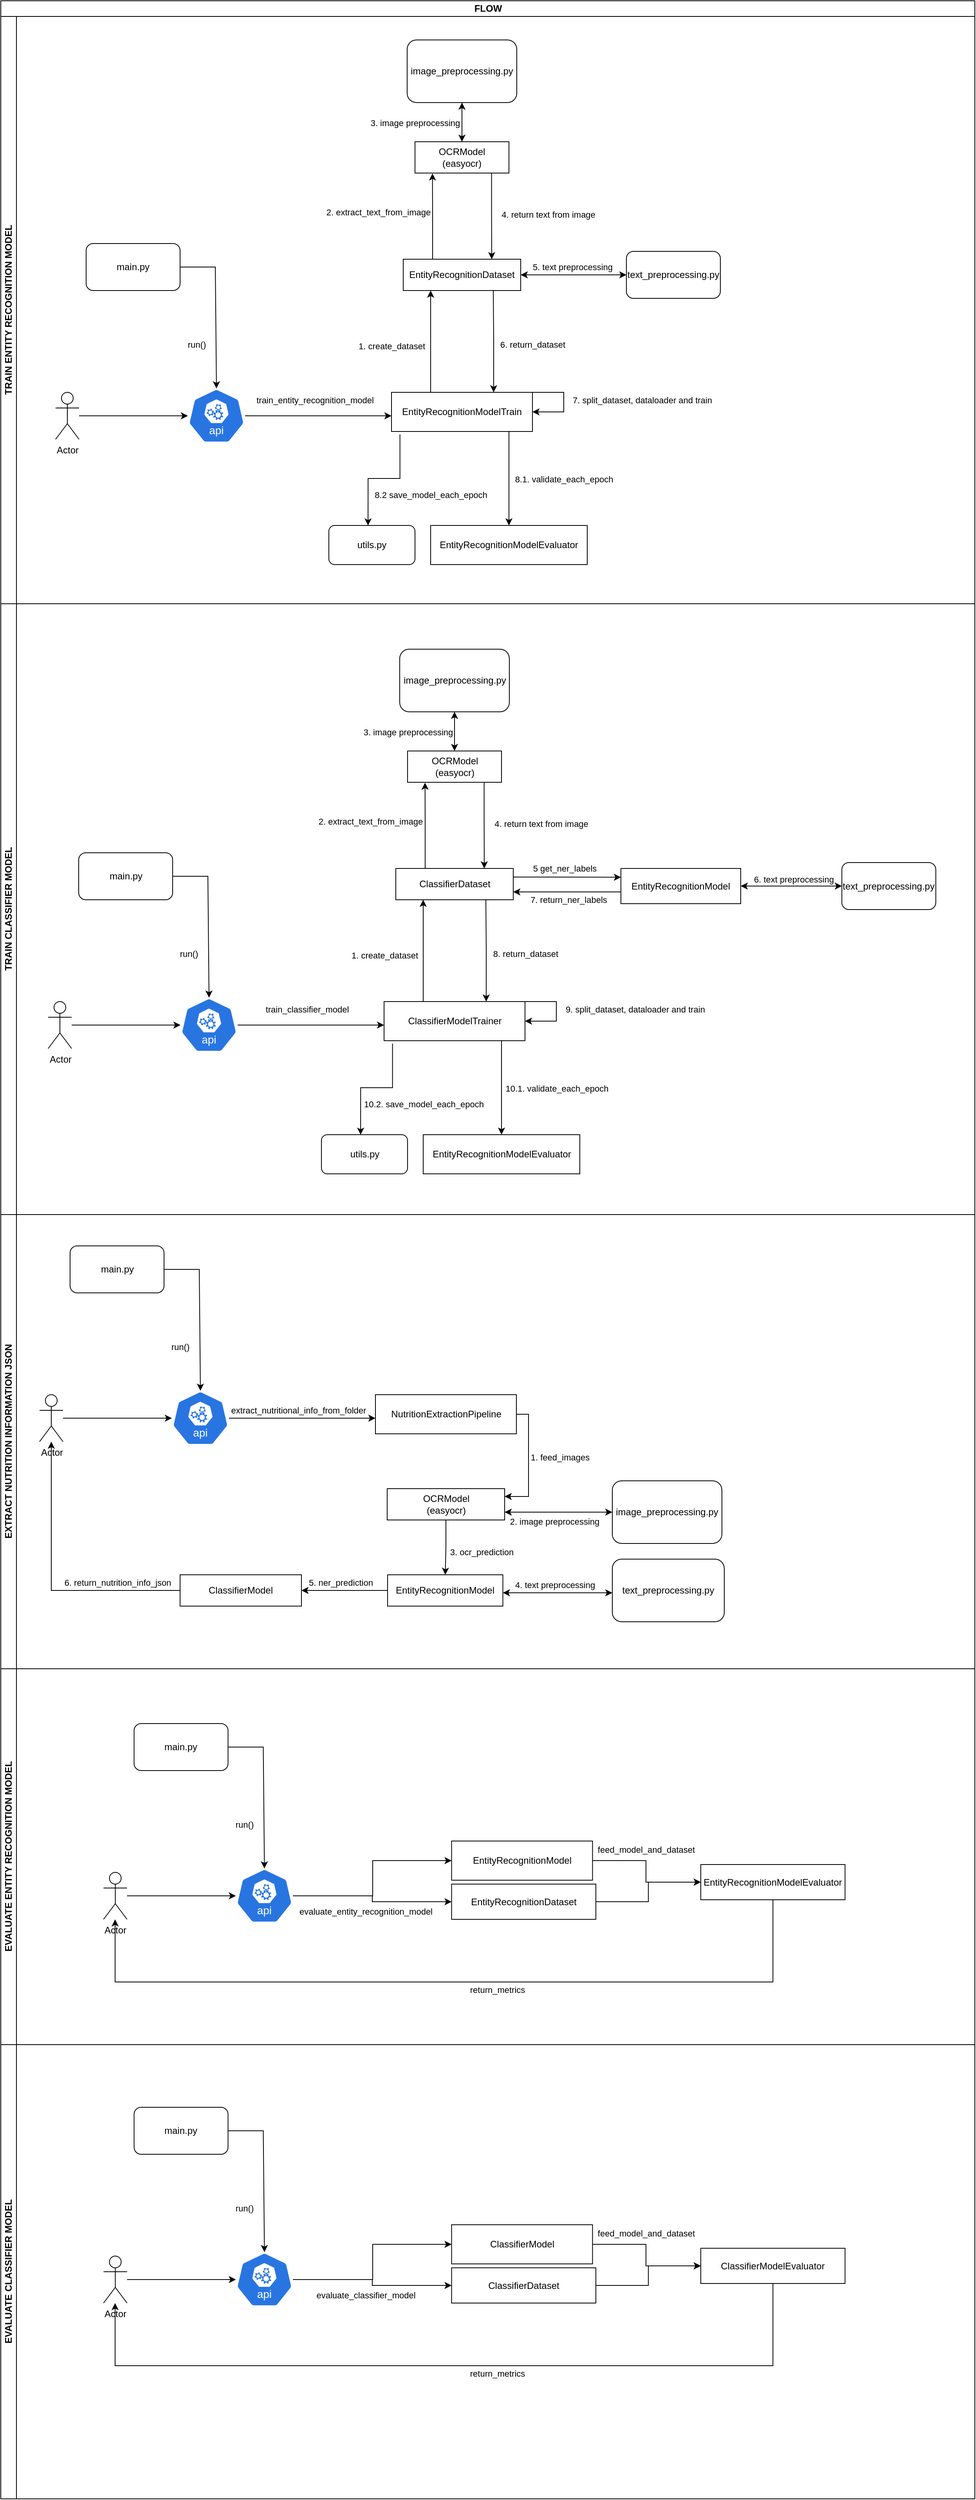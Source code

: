 <mxfile version="28.0.6">
  <diagram id="prtHgNgQTEPvFCAcTncT" name="Page-1">
    <mxGraphModel dx="2320" dy="5049" grid="1" gridSize="10" guides="1" tooltips="1" connect="1" arrows="1" fold="1" page="1" pageScale="1" pageWidth="827" pageHeight="1169" math="0" shadow="0">
      <root>
        <mxCell id="0" />
        <mxCell id="1" parent="0" />
        <mxCell id="tOkdCBK18sVMfZ-bkcjU-12" style="edgeStyle=orthogonalEdgeStyle;rounded=0;orthogonalLoop=1;jettySize=auto;html=1;" edge="1" parent="1" source="tOkdCBK18sVMfZ-bkcjU-9" target="tOkdCBK18sVMfZ-bkcjU-11">
          <mxGeometry relative="1" as="geometry" />
        </mxCell>
        <mxCell id="tOkdCBK18sVMfZ-bkcjU-9" value="Actor" style="shape=umlActor;verticalLabelPosition=bottom;verticalAlign=top;html=1;outlineConnect=0;" vertex="1" parent="1">
          <mxGeometry x="116" y="140" width="30" height="60" as="geometry" />
        </mxCell>
        <mxCell id="tOkdCBK18sVMfZ-bkcjU-72" style="edgeStyle=orthogonalEdgeStyle;rounded=0;orthogonalLoop=1;jettySize=auto;html=1;" edge="1" parent="1" source="tOkdCBK18sVMfZ-bkcjU-11">
          <mxGeometry relative="1" as="geometry">
            <mxPoint x="545" y="170" as="targetPoint" />
          </mxGeometry>
        </mxCell>
        <mxCell id="tOkdCBK18sVMfZ-bkcjU-73" value="train_entity_recognition_model" style="edgeLabel;html=1;align=center;verticalAlign=middle;resizable=0;points=[];" vertex="1" connectable="0" parent="tOkdCBK18sVMfZ-bkcjU-72">
          <mxGeometry x="-0.246" y="1" relative="1" as="geometry">
            <mxPoint x="18" y="-19" as="offset" />
          </mxGeometry>
        </mxCell>
        <mxCell id="tOkdCBK18sVMfZ-bkcjU-11" value="" style="aspect=fixed;sketch=0;html=1;dashed=0;whitespace=wrap;verticalLabelPosition=bottom;verticalAlign=top;fillColor=#2875E2;strokeColor=#ffffff;points=[[0.005,0.63,0],[0.1,0.2,0],[0.9,0.2,0],[0.5,0,0],[0.995,0.63,0],[0.72,0.99,0],[0.5,1,0],[0.28,0.99,0]];shape=mxgraph.kubernetes.icon2;kubernetesLabel=1;prIcon=api" vertex="1" parent="1">
          <mxGeometry x="285" y="135" width="72.92" height="70" as="geometry" />
        </mxCell>
        <mxCell id="tOkdCBK18sVMfZ-bkcjU-61" value="main.py" style="rounded=1;whiteSpace=wrap;html=1;" vertex="1" parent="1">
          <mxGeometry x="155" y="-50" width="120" height="60" as="geometry" />
        </mxCell>
        <mxCell id="tOkdCBK18sVMfZ-bkcjU-62" value="run()" style="endArrow=classic;html=1;rounded=0;entryX=0.5;entryY=0;entryDx=0;entryDy=0;entryPerimeter=0;exitX=1;exitY=0.5;exitDx=0;exitDy=0;" edge="1" parent="1" source="tOkdCBK18sVMfZ-bkcjU-61" target="tOkdCBK18sVMfZ-bkcjU-11">
          <mxGeometry x="0.438" y="-25" width="50" height="50" relative="1" as="geometry">
            <mxPoint x="270" y="-20" as="sourcePoint" />
            <mxPoint x="335" y="120" as="targetPoint" />
            <Array as="points">
              <mxPoint x="320" y="-20" />
            </Array>
            <mxPoint as="offset" />
          </mxGeometry>
        </mxCell>
        <mxCell id="tOkdCBK18sVMfZ-bkcjU-75" style="edgeStyle=orthogonalEdgeStyle;rounded=0;orthogonalLoop=1;jettySize=auto;html=1;" edge="1" parent="1">
          <mxGeometry relative="1" as="geometry">
            <mxPoint x="595" y="10" as="targetPoint" />
            <mxPoint x="595" y="140" as="sourcePoint" />
          </mxGeometry>
        </mxCell>
        <mxCell id="tOkdCBK18sVMfZ-bkcjU-76" value="1. create_dataset" style="edgeLabel;html=1;align=center;verticalAlign=middle;resizable=0;points=[];" vertex="1" connectable="0" parent="tOkdCBK18sVMfZ-bkcjU-75">
          <mxGeometry x="-0.144" y="-1" relative="1" as="geometry">
            <mxPoint x="-51" y="-4" as="offset" />
          </mxGeometry>
        </mxCell>
        <mxCell id="tOkdCBK18sVMfZ-bkcjU-94" style="edgeStyle=orthogonalEdgeStyle;rounded=0;orthogonalLoop=1;jettySize=auto;html=1;entryX=1;entryY=0.5;entryDx=0;entryDy=0;exitX=1;exitY=0;exitDx=0;exitDy=0;" edge="1" parent="1" source="tOkdCBK18sVMfZ-bkcjU-74" target="tOkdCBK18sVMfZ-bkcjU-74">
          <mxGeometry relative="1" as="geometry">
            <mxPoint x="815" y="165" as="targetPoint" />
            <Array as="points">
              <mxPoint x="765" y="140" />
              <mxPoint x="765" y="165" />
            </Array>
          </mxGeometry>
        </mxCell>
        <mxCell id="tOkdCBK18sVMfZ-bkcjU-95" value="7. split_dataset, dataloader and train" style="edgeLabel;html=1;align=center;verticalAlign=middle;resizable=0;points=[];" vertex="1" connectable="0" parent="tOkdCBK18sVMfZ-bkcjU-94">
          <mxGeometry x="-0.3" y="-3" relative="1" as="geometry">
            <mxPoint x="103" y="7" as="offset" />
          </mxGeometry>
        </mxCell>
        <mxCell id="tOkdCBK18sVMfZ-bkcjU-96" style="edgeStyle=orthogonalEdgeStyle;rounded=0;orthogonalLoop=1;jettySize=auto;html=1;" edge="1" parent="1">
          <mxGeometry relative="1" as="geometry">
            <mxPoint x="695" y="310" as="targetPoint" />
            <mxPoint x="695" y="190" as="sourcePoint" />
          </mxGeometry>
        </mxCell>
        <mxCell id="tOkdCBK18sVMfZ-bkcjU-97" value="8.1. validate_each_epoch" style="edgeLabel;html=1;align=center;verticalAlign=middle;resizable=0;points=[];" vertex="1" connectable="0" parent="tOkdCBK18sVMfZ-bkcjU-96">
          <mxGeometry x="0.19" relative="1" as="geometry">
            <mxPoint x="70" y="-11" as="offset" />
          </mxGeometry>
        </mxCell>
        <mxCell id="tOkdCBK18sVMfZ-bkcjU-99" style="edgeStyle=orthogonalEdgeStyle;rounded=0;orthogonalLoop=1;jettySize=auto;html=1;exitX=0.06;exitY=1.076;exitDx=0;exitDy=0;exitPerimeter=0;entryX=0.455;entryY=0.001;entryDx=0;entryDy=0;entryPerimeter=0;" edge="1" parent="1" source="tOkdCBK18sVMfZ-bkcjU-74" target="tOkdCBK18sVMfZ-bkcjU-101">
          <mxGeometry relative="1" as="geometry">
            <mxPoint x="555" y="320" as="targetPoint" />
          </mxGeometry>
        </mxCell>
        <mxCell id="tOkdCBK18sVMfZ-bkcjU-100" value="8.2 save_model_each_epoch" style="edgeLabel;html=1;align=center;verticalAlign=middle;resizable=0;points=[];" vertex="1" connectable="0" parent="tOkdCBK18sVMfZ-bkcjU-99">
          <mxGeometry x="0.306" y="-1" relative="1" as="geometry">
            <mxPoint x="81" y="15" as="offset" />
          </mxGeometry>
        </mxCell>
        <mxCell id="tOkdCBK18sVMfZ-bkcjU-74" value="EntityRecognitionModelTrain" style="fontStyle=0;html=1;whiteSpace=wrap;" vertex="1" parent="1">
          <mxGeometry x="545" y="140" width="180" height="50" as="geometry" />
        </mxCell>
        <mxCell id="tOkdCBK18sVMfZ-bkcjU-78" style="edgeStyle=orthogonalEdgeStyle;rounded=0;orthogonalLoop=1;jettySize=auto;html=1;exitX=0.25;exitY=0;exitDx=0;exitDy=0;entryX=0.186;entryY=1.011;entryDx=0;entryDy=0;entryPerimeter=0;" edge="1" parent="1" source="tOkdCBK18sVMfZ-bkcjU-77" target="tOkdCBK18sVMfZ-bkcjU-80">
          <mxGeometry relative="1" as="geometry">
            <mxPoint x="635" y="-140" as="targetPoint" />
          </mxGeometry>
        </mxCell>
        <mxCell id="tOkdCBK18sVMfZ-bkcjU-79" value="2. extract_text_from_image" style="edgeLabel;html=1;align=center;verticalAlign=middle;resizable=0;points=[];" vertex="1" connectable="0" parent="tOkdCBK18sVMfZ-bkcjU-78">
          <mxGeometry x="0.21" y="1" relative="1" as="geometry">
            <mxPoint x="-69" y="6" as="offset" />
          </mxGeometry>
        </mxCell>
        <mxCell id="tOkdCBK18sVMfZ-bkcjU-92" style="edgeStyle=orthogonalEdgeStyle;rounded=0;orthogonalLoop=1;jettySize=auto;html=1;entryX=0.75;entryY=0;entryDx=0;entryDy=0;exitX=0.797;exitY=0.983;exitDx=0;exitDy=0;exitPerimeter=0;" edge="1" parent="1">
          <mxGeometry relative="1" as="geometry">
            <mxPoint x="675" y="9.32" as="sourcePoint" />
            <mxPoint x="675.45" y="140" as="targetPoint" />
          </mxGeometry>
        </mxCell>
        <mxCell id="tOkdCBK18sVMfZ-bkcjU-93" value="6. return_dataset" style="edgeLabel;html=1;align=center;verticalAlign=middle;resizable=0;points=[];" vertex="1" connectable="0" parent="tOkdCBK18sVMfZ-bkcjU-92">
          <mxGeometry x="0.058" y="1" relative="1" as="geometry">
            <mxPoint x="48" as="offset" />
          </mxGeometry>
        </mxCell>
        <mxCell id="tOkdCBK18sVMfZ-bkcjU-77" value="EntityRecognitionDataset" style="fontStyle=0;html=1;whiteSpace=wrap;" vertex="1" parent="1">
          <mxGeometry x="560" y="-30" width="150" height="40" as="geometry" />
        </mxCell>
        <mxCell id="tOkdCBK18sVMfZ-bkcjU-81" style="edgeStyle=orthogonalEdgeStyle;rounded=0;orthogonalLoop=1;jettySize=auto;html=1;exitX=0.815;exitY=0.919;exitDx=0;exitDy=0;exitPerimeter=0;" edge="1" parent="1" source="tOkdCBK18sVMfZ-bkcjU-80">
          <mxGeometry relative="1" as="geometry">
            <mxPoint x="673" y="-30" as="targetPoint" />
          </mxGeometry>
        </mxCell>
        <mxCell id="tOkdCBK18sVMfZ-bkcjU-82" value="4. return text from image" style="edgeLabel;html=1;align=center;verticalAlign=middle;resizable=0;points=[];" vertex="1" connectable="0" parent="tOkdCBK18sVMfZ-bkcjU-81">
          <mxGeometry x="-0.025" relative="1" as="geometry">
            <mxPoint x="72" as="offset" />
          </mxGeometry>
        </mxCell>
        <mxCell id="tOkdCBK18sVMfZ-bkcjU-80" value="OCRModel&lt;div&gt;(easyocr)&lt;/div&gt;" style="fontStyle=0;html=1;whiteSpace=wrap;" vertex="1" parent="1">
          <mxGeometry x="575" y="-180" width="120" height="40" as="geometry" />
        </mxCell>
        <mxCell id="tOkdCBK18sVMfZ-bkcjU-86" value="" style="endArrow=classic;startArrow=classic;html=1;rounded=0;entryX=0.5;entryY=0;entryDx=0;entryDy=0;exitX=0.5;exitY=1;exitDx=0;exitDy=0;" edge="1" parent="1" source="tOkdCBK18sVMfZ-bkcjU-87" target="tOkdCBK18sVMfZ-bkcjU-80">
          <mxGeometry width="50" height="50" relative="1" as="geometry">
            <mxPoint x="695" as="sourcePoint" />
            <mxPoint x="745" y="-50" as="targetPoint" />
          </mxGeometry>
        </mxCell>
        <mxCell id="tOkdCBK18sVMfZ-bkcjU-88" value="3. image preprocessing" style="edgeLabel;html=1;align=center;verticalAlign=middle;resizable=0;points=[];" vertex="1" connectable="0" parent="tOkdCBK18sVMfZ-bkcjU-86">
          <mxGeometry x="0.04" y="-1" relative="1" as="geometry">
            <mxPoint x="-59" as="offset" />
          </mxGeometry>
        </mxCell>
        <mxCell id="tOkdCBK18sVMfZ-bkcjU-87" value="image_preprocessing.py" style="rounded=1;whiteSpace=wrap;html=1;" vertex="1" parent="1">
          <mxGeometry x="565" y="-310" width="140" height="80" as="geometry" />
        </mxCell>
        <mxCell id="tOkdCBK18sVMfZ-bkcjU-89" value="text_preprocessing.py" style="rounded=1;whiteSpace=wrap;html=1;" vertex="1" parent="1">
          <mxGeometry x="845" y="-40" width="120" height="60" as="geometry" />
        </mxCell>
        <mxCell id="tOkdCBK18sVMfZ-bkcjU-90" value="" style="endArrow=classic;startArrow=classic;html=1;rounded=0;exitX=1;exitY=0.5;exitDx=0;exitDy=0;entryX=0;entryY=0.5;entryDx=0;entryDy=0;" edge="1" parent="1" source="tOkdCBK18sVMfZ-bkcjU-77" target="tOkdCBK18sVMfZ-bkcjU-89">
          <mxGeometry width="50" height="50" relative="1" as="geometry">
            <mxPoint x="785" y="-90" as="sourcePoint" />
            <mxPoint x="835" y="-140" as="targetPoint" />
          </mxGeometry>
        </mxCell>
        <mxCell id="tOkdCBK18sVMfZ-bkcjU-91" value="5. text preprocessing" style="edgeLabel;html=1;align=center;verticalAlign=middle;resizable=0;points=[];" vertex="1" connectable="0" parent="tOkdCBK18sVMfZ-bkcjU-90">
          <mxGeometry x="-0.238" y="1" relative="1" as="geometry">
            <mxPoint x="14" y="-9" as="offset" />
          </mxGeometry>
        </mxCell>
        <mxCell id="tOkdCBK18sVMfZ-bkcjU-98" value="EntityRecognitionModelEvaluator" style="fontStyle=0;html=1;whiteSpace=wrap;" vertex="1" parent="1">
          <mxGeometry x="595" y="310" width="200" height="50" as="geometry" />
        </mxCell>
        <mxCell id="tOkdCBK18sVMfZ-bkcjU-101" value="utils.py" style="rounded=1;whiteSpace=wrap;html=1;" vertex="1" parent="1">
          <mxGeometry x="465" y="310" width="110" height="50" as="geometry" />
        </mxCell>
        <mxCell id="tOkdCBK18sVMfZ-bkcjU-102" style="edgeStyle=orthogonalEdgeStyle;rounded=0;orthogonalLoop=1;jettySize=auto;html=1;" edge="1" parent="1" source="tOkdCBK18sVMfZ-bkcjU-103" target="tOkdCBK18sVMfZ-bkcjU-106">
          <mxGeometry relative="1" as="geometry" />
        </mxCell>
        <mxCell id="tOkdCBK18sVMfZ-bkcjU-103" value="Actor" style="shape=umlActor;verticalLabelPosition=bottom;verticalAlign=top;html=1;outlineConnect=0;" vertex="1" parent="1">
          <mxGeometry x="106.5" y="918" width="30" height="60" as="geometry" />
        </mxCell>
        <mxCell id="tOkdCBK18sVMfZ-bkcjU-104" style="edgeStyle=orthogonalEdgeStyle;rounded=0;orthogonalLoop=1;jettySize=auto;html=1;" edge="1" parent="1" source="tOkdCBK18sVMfZ-bkcjU-106">
          <mxGeometry relative="1" as="geometry">
            <mxPoint x="535.5" y="948" as="targetPoint" />
          </mxGeometry>
        </mxCell>
        <mxCell id="tOkdCBK18sVMfZ-bkcjU-105" value="train_classifier_model" style="edgeLabel;html=1;align=center;verticalAlign=middle;resizable=0;points=[];" vertex="1" connectable="0" parent="tOkdCBK18sVMfZ-bkcjU-104">
          <mxGeometry x="-0.246" y="1" relative="1" as="geometry">
            <mxPoint x="18" y="-19" as="offset" />
          </mxGeometry>
        </mxCell>
        <mxCell id="tOkdCBK18sVMfZ-bkcjU-106" value="" style="aspect=fixed;sketch=0;html=1;dashed=0;whitespace=wrap;verticalLabelPosition=bottom;verticalAlign=top;fillColor=#2875E2;strokeColor=#ffffff;points=[[0.005,0.63,0],[0.1,0.2,0],[0.9,0.2,0],[0.5,0,0],[0.995,0.63,0],[0.72,0.99,0],[0.5,1,0],[0.28,0.99,0]];shape=mxgraph.kubernetes.icon2;kubernetesLabel=1;prIcon=api" vertex="1" parent="1">
          <mxGeometry x="275.5" y="913" width="72.92" height="70" as="geometry" />
        </mxCell>
        <mxCell id="tOkdCBK18sVMfZ-bkcjU-107" value="main.py" style="rounded=1;whiteSpace=wrap;html=1;" vertex="1" parent="1">
          <mxGeometry x="145.5" y="728" width="120" height="60" as="geometry" />
        </mxCell>
        <mxCell id="tOkdCBK18sVMfZ-bkcjU-108" value="run()" style="endArrow=classic;html=1;rounded=0;entryX=0.5;entryY=0;entryDx=0;entryDy=0;entryPerimeter=0;exitX=1;exitY=0.5;exitDx=0;exitDy=0;" edge="1" parent="1" source="tOkdCBK18sVMfZ-bkcjU-107" target="tOkdCBK18sVMfZ-bkcjU-106">
          <mxGeometry x="0.438" y="-25" width="50" height="50" relative="1" as="geometry">
            <mxPoint x="260.5" y="758" as="sourcePoint" />
            <mxPoint x="325.5" y="898" as="targetPoint" />
            <Array as="points">
              <mxPoint x="310.5" y="758" />
            </Array>
            <mxPoint as="offset" />
          </mxGeometry>
        </mxCell>
        <mxCell id="tOkdCBK18sVMfZ-bkcjU-109" style="edgeStyle=orthogonalEdgeStyle;rounded=0;orthogonalLoop=1;jettySize=auto;html=1;" edge="1" parent="1">
          <mxGeometry relative="1" as="geometry">
            <mxPoint x="585.5" y="788" as="targetPoint" />
            <mxPoint x="585.5" y="918" as="sourcePoint" />
          </mxGeometry>
        </mxCell>
        <mxCell id="tOkdCBK18sVMfZ-bkcjU-110" value="1. create_dataset" style="edgeLabel;html=1;align=center;verticalAlign=middle;resizable=0;points=[];" vertex="1" connectable="0" parent="tOkdCBK18sVMfZ-bkcjU-109">
          <mxGeometry x="-0.144" y="-1" relative="1" as="geometry">
            <mxPoint x="-51" y="-4" as="offset" />
          </mxGeometry>
        </mxCell>
        <mxCell id="tOkdCBK18sVMfZ-bkcjU-111" style="edgeStyle=orthogonalEdgeStyle;rounded=0;orthogonalLoop=1;jettySize=auto;html=1;entryX=1;entryY=0.5;entryDx=0;entryDy=0;exitX=1;exitY=0;exitDx=0;exitDy=0;" edge="1" parent="1" source="tOkdCBK18sVMfZ-bkcjU-117" target="tOkdCBK18sVMfZ-bkcjU-117">
          <mxGeometry relative="1" as="geometry">
            <mxPoint x="805.5" y="943" as="targetPoint" />
            <Array as="points">
              <mxPoint x="755.5" y="918" />
              <mxPoint x="755.5" y="943" />
            </Array>
          </mxGeometry>
        </mxCell>
        <mxCell id="tOkdCBK18sVMfZ-bkcjU-112" value="9. split_dataset, dataloader and train" style="edgeLabel;html=1;align=center;verticalAlign=middle;resizable=0;points=[];" vertex="1" connectable="0" parent="tOkdCBK18sVMfZ-bkcjU-111">
          <mxGeometry x="-0.3" y="-3" relative="1" as="geometry">
            <mxPoint x="103" y="7" as="offset" />
          </mxGeometry>
        </mxCell>
        <mxCell id="tOkdCBK18sVMfZ-bkcjU-113" style="edgeStyle=orthogonalEdgeStyle;rounded=0;orthogonalLoop=1;jettySize=auto;html=1;" edge="1" parent="1">
          <mxGeometry relative="1" as="geometry">
            <mxPoint x="685.5" y="1088" as="targetPoint" />
            <mxPoint x="685.5" y="968" as="sourcePoint" />
          </mxGeometry>
        </mxCell>
        <mxCell id="tOkdCBK18sVMfZ-bkcjU-114" value="10.1. validate_each_epoch" style="edgeLabel;html=1;align=center;verticalAlign=middle;resizable=0;points=[];" vertex="1" connectable="0" parent="tOkdCBK18sVMfZ-bkcjU-113">
          <mxGeometry x="0.19" relative="1" as="geometry">
            <mxPoint x="70" y="-11" as="offset" />
          </mxGeometry>
        </mxCell>
        <mxCell id="tOkdCBK18sVMfZ-bkcjU-115" style="edgeStyle=orthogonalEdgeStyle;rounded=0;orthogonalLoop=1;jettySize=auto;html=1;exitX=0.06;exitY=1.076;exitDx=0;exitDy=0;exitPerimeter=0;entryX=0.455;entryY=0.001;entryDx=0;entryDy=0;entryPerimeter=0;" edge="1" parent="1" source="tOkdCBK18sVMfZ-bkcjU-117" target="tOkdCBK18sVMfZ-bkcjU-133">
          <mxGeometry relative="1" as="geometry">
            <mxPoint x="545.5" y="1098" as="targetPoint" />
          </mxGeometry>
        </mxCell>
        <mxCell id="tOkdCBK18sVMfZ-bkcjU-116" value="10.2. save_model_each_epoch" style="edgeLabel;html=1;align=center;verticalAlign=middle;resizable=0;points=[];" vertex="1" connectable="0" parent="tOkdCBK18sVMfZ-bkcjU-115">
          <mxGeometry x="0.306" y="-1" relative="1" as="geometry">
            <mxPoint x="81" y="15" as="offset" />
          </mxGeometry>
        </mxCell>
        <mxCell id="tOkdCBK18sVMfZ-bkcjU-117" value="ClassifierModelTrainer" style="fontStyle=0;html=1;whiteSpace=wrap;" vertex="1" parent="1">
          <mxGeometry x="535.5" y="918" width="180" height="50" as="geometry" />
        </mxCell>
        <mxCell id="tOkdCBK18sVMfZ-bkcjU-118" style="edgeStyle=orthogonalEdgeStyle;rounded=0;orthogonalLoop=1;jettySize=auto;html=1;exitX=0.25;exitY=0;exitDx=0;exitDy=0;entryX=0.186;entryY=1.011;entryDx=0;entryDy=0;entryPerimeter=0;" edge="1" parent="1" source="tOkdCBK18sVMfZ-bkcjU-122" target="tOkdCBK18sVMfZ-bkcjU-125">
          <mxGeometry relative="1" as="geometry">
            <mxPoint x="625.5" y="638" as="targetPoint" />
          </mxGeometry>
        </mxCell>
        <mxCell id="tOkdCBK18sVMfZ-bkcjU-119" value="2. extract_text_from_image" style="edgeLabel;html=1;align=center;verticalAlign=middle;resizable=0;points=[];" vertex="1" connectable="0" parent="tOkdCBK18sVMfZ-bkcjU-118">
          <mxGeometry x="0.21" y="1" relative="1" as="geometry">
            <mxPoint x="-69" y="6" as="offset" />
          </mxGeometry>
        </mxCell>
        <mxCell id="tOkdCBK18sVMfZ-bkcjU-120" style="edgeStyle=orthogonalEdgeStyle;rounded=0;orthogonalLoop=1;jettySize=auto;html=1;entryX=0.75;entryY=0;entryDx=0;entryDy=0;exitX=0.797;exitY=0.983;exitDx=0;exitDy=0;exitPerimeter=0;" edge="1" parent="1">
          <mxGeometry relative="1" as="geometry">
            <mxPoint x="665.5" y="787.32" as="sourcePoint" />
            <mxPoint x="665.95" y="918" as="targetPoint" />
          </mxGeometry>
        </mxCell>
        <mxCell id="tOkdCBK18sVMfZ-bkcjU-121" value="8. return_dataset" style="edgeLabel;html=1;align=center;verticalAlign=middle;resizable=0;points=[];" vertex="1" connectable="0" parent="tOkdCBK18sVMfZ-bkcjU-120">
          <mxGeometry x="0.058" y="1" relative="1" as="geometry">
            <mxPoint x="48" as="offset" />
          </mxGeometry>
        </mxCell>
        <mxCell id="tOkdCBK18sVMfZ-bkcjU-137" style="edgeStyle=orthogonalEdgeStyle;rounded=0;orthogonalLoop=1;jettySize=auto;html=1;entryX=0;entryY=0.25;entryDx=0;entryDy=0;" edge="1" parent="1" source="tOkdCBK18sVMfZ-bkcjU-122" target="tOkdCBK18sVMfZ-bkcjU-134">
          <mxGeometry relative="1" as="geometry">
            <Array as="points">
              <mxPoint x="731" y="759" />
              <mxPoint x="731" y="759" />
            </Array>
          </mxGeometry>
        </mxCell>
        <mxCell id="tOkdCBK18sVMfZ-bkcjU-139" value="5 get_ner_labels" style="edgeLabel;html=1;align=center;verticalAlign=middle;resizable=0;points=[];" vertex="1" connectable="0" parent="tOkdCBK18sVMfZ-bkcjU-137">
          <mxGeometry x="-0.057" y="-1" relative="1" as="geometry">
            <mxPoint y="-12" as="offset" />
          </mxGeometry>
        </mxCell>
        <mxCell id="tOkdCBK18sVMfZ-bkcjU-122" value="ClassifierDataset" style="fontStyle=0;html=1;whiteSpace=wrap;" vertex="1" parent="1">
          <mxGeometry x="550.5" y="748" width="150" height="40" as="geometry" />
        </mxCell>
        <mxCell id="tOkdCBK18sVMfZ-bkcjU-123" style="edgeStyle=orthogonalEdgeStyle;rounded=0;orthogonalLoop=1;jettySize=auto;html=1;exitX=0.815;exitY=0.919;exitDx=0;exitDy=0;exitPerimeter=0;" edge="1" parent="1" source="tOkdCBK18sVMfZ-bkcjU-125">
          <mxGeometry relative="1" as="geometry">
            <mxPoint x="663.5" y="748" as="targetPoint" />
          </mxGeometry>
        </mxCell>
        <mxCell id="tOkdCBK18sVMfZ-bkcjU-124" value="4. return text from image" style="edgeLabel;html=1;align=center;verticalAlign=middle;resizable=0;points=[];" vertex="1" connectable="0" parent="tOkdCBK18sVMfZ-bkcjU-123">
          <mxGeometry x="-0.025" relative="1" as="geometry">
            <mxPoint x="72" as="offset" />
          </mxGeometry>
        </mxCell>
        <mxCell id="tOkdCBK18sVMfZ-bkcjU-125" value="OCRModel&lt;div&gt;(easyocr)&lt;/div&gt;" style="fontStyle=0;html=1;whiteSpace=wrap;" vertex="1" parent="1">
          <mxGeometry x="565.5" y="598" width="120" height="40" as="geometry" />
        </mxCell>
        <mxCell id="tOkdCBK18sVMfZ-bkcjU-126" value="" style="endArrow=classic;startArrow=classic;html=1;rounded=0;entryX=0.5;entryY=0;entryDx=0;entryDy=0;exitX=0.5;exitY=1;exitDx=0;exitDy=0;" edge="1" parent="1" source="tOkdCBK18sVMfZ-bkcjU-128" target="tOkdCBK18sVMfZ-bkcjU-125">
          <mxGeometry width="50" height="50" relative="1" as="geometry">
            <mxPoint x="685.5" y="778" as="sourcePoint" />
            <mxPoint x="735.5" y="728" as="targetPoint" />
          </mxGeometry>
        </mxCell>
        <mxCell id="tOkdCBK18sVMfZ-bkcjU-127" value="3. image preprocessing" style="edgeLabel;html=1;align=center;verticalAlign=middle;resizable=0;points=[];" vertex="1" connectable="0" parent="tOkdCBK18sVMfZ-bkcjU-126">
          <mxGeometry x="0.04" y="-1" relative="1" as="geometry">
            <mxPoint x="-59" as="offset" />
          </mxGeometry>
        </mxCell>
        <mxCell id="tOkdCBK18sVMfZ-bkcjU-128" value="image_preprocessing.py" style="rounded=1;whiteSpace=wrap;html=1;" vertex="1" parent="1">
          <mxGeometry x="555.5" y="468" width="140" height="80" as="geometry" />
        </mxCell>
        <mxCell id="tOkdCBK18sVMfZ-bkcjU-132" value="EntityRecognitionModelEvaluator" style="fontStyle=0;html=1;whiteSpace=wrap;" vertex="1" parent="1">
          <mxGeometry x="585.5" y="1088" width="200" height="50" as="geometry" />
        </mxCell>
        <mxCell id="tOkdCBK18sVMfZ-bkcjU-133" value="utils.py" style="rounded=1;whiteSpace=wrap;html=1;" vertex="1" parent="1">
          <mxGeometry x="455.5" y="1088" width="110" height="50" as="geometry" />
        </mxCell>
        <mxCell id="tOkdCBK18sVMfZ-bkcjU-138" style="edgeStyle=orthogonalEdgeStyle;rounded=0;orthogonalLoop=1;jettySize=auto;html=1;entryX=1;entryY=0.75;entryDx=0;entryDy=0;" edge="1" parent="1" source="tOkdCBK18sVMfZ-bkcjU-134" target="tOkdCBK18sVMfZ-bkcjU-122">
          <mxGeometry relative="1" as="geometry">
            <Array as="points">
              <mxPoint x="801" y="778" />
              <mxPoint x="801" y="778" />
            </Array>
          </mxGeometry>
        </mxCell>
        <mxCell id="tOkdCBK18sVMfZ-bkcjU-140" value="7. return_ner_labels" style="edgeLabel;html=1;align=center;verticalAlign=middle;resizable=0;points=[];" vertex="1" connectable="0" parent="tOkdCBK18sVMfZ-bkcjU-138">
          <mxGeometry x="0.136" y="2" relative="1" as="geometry">
            <mxPoint x="11" y="8" as="offset" />
          </mxGeometry>
        </mxCell>
        <mxCell id="tOkdCBK18sVMfZ-bkcjU-134" value="EntityRecognitionModel" style="fontStyle=0;html=1;whiteSpace=wrap;" vertex="1" parent="1">
          <mxGeometry x="838" y="748" width="153" height="45" as="geometry" />
        </mxCell>
        <mxCell id="tOkdCBK18sVMfZ-bkcjU-141" value="text_preprocessing.py" style="rounded=1;whiteSpace=wrap;html=1;" vertex="1" parent="1">
          <mxGeometry x="1120.182" y="740.5" width="120" height="60" as="geometry" />
        </mxCell>
        <mxCell id="tOkdCBK18sVMfZ-bkcjU-144" value="" style="endArrow=classic;startArrow=classic;html=1;rounded=0;exitX=1;exitY=0.5;exitDx=0;exitDy=0;entryX=0;entryY=0.5;entryDx=0;entryDy=0;" edge="1" parent="1" source="tOkdCBK18sVMfZ-bkcjU-134" target="tOkdCBK18sVMfZ-bkcjU-141">
          <mxGeometry width="50" height="50" relative="1" as="geometry">
            <mxPoint x="1151" y="638" as="sourcePoint" />
            <mxPoint x="1201" y="588" as="targetPoint" />
          </mxGeometry>
        </mxCell>
        <mxCell id="tOkdCBK18sVMfZ-bkcjU-145" value="&lt;span style=&quot;color: rgb(0, 0, 0); font-family: Helvetica; font-size: 11px; font-style: normal; font-variant-ligatures: normal; font-variant-caps: normal; font-weight: 400; letter-spacing: normal; orphans: 2; text-align: center; text-indent: 0px; text-transform: none; widows: 2; word-spacing: 0px; -webkit-text-stroke-width: 0px; white-space: nowrap; background-color: rgb(255, 255, 255); text-decoration-thickness: initial; text-decoration-style: initial; text-decoration-color: initial; float: none; display: inline !important;&quot;&gt;6. text preprocessing&lt;/span&gt;" style="text;whiteSpace=wrap;html=1;" vertex="1" parent="1">
          <mxGeometry x="1006" y="748" width="140" height="40" as="geometry" />
        </mxCell>
        <mxCell id="tOkdCBK18sVMfZ-bkcjU-146" style="edgeStyle=orthogonalEdgeStyle;rounded=0;orthogonalLoop=1;jettySize=auto;html=1;" edge="1" parent="1" source="tOkdCBK18sVMfZ-bkcjU-147" target="tOkdCBK18sVMfZ-bkcjU-150">
          <mxGeometry relative="1" as="geometry" />
        </mxCell>
        <mxCell id="tOkdCBK18sVMfZ-bkcjU-147" value="Actor" style="shape=umlActor;verticalLabelPosition=bottom;verticalAlign=top;html=1;outlineConnect=0;" vertex="1" parent="1">
          <mxGeometry x="95.5" y="1420" width="30" height="60" as="geometry" />
        </mxCell>
        <mxCell id="tOkdCBK18sVMfZ-bkcjU-148" style="edgeStyle=orthogonalEdgeStyle;rounded=0;orthogonalLoop=1;jettySize=auto;html=1;" edge="1" parent="1" source="tOkdCBK18sVMfZ-bkcjU-150">
          <mxGeometry relative="1" as="geometry">
            <mxPoint x="524.5" y="1450" as="targetPoint" />
          </mxGeometry>
        </mxCell>
        <mxCell id="tOkdCBK18sVMfZ-bkcjU-149" value="extract_nutritional_info_from_folder" style="edgeLabel;html=1;align=center;verticalAlign=middle;resizable=0;points=[];" vertex="1" connectable="0" parent="tOkdCBK18sVMfZ-bkcjU-148">
          <mxGeometry x="-0.246" y="1" relative="1" as="geometry">
            <mxPoint x="18" y="-9" as="offset" />
          </mxGeometry>
        </mxCell>
        <mxCell id="tOkdCBK18sVMfZ-bkcjU-150" value="" style="aspect=fixed;sketch=0;html=1;dashed=0;whitespace=wrap;verticalLabelPosition=bottom;verticalAlign=top;fillColor=#2875E2;strokeColor=#ffffff;points=[[0.005,0.63,0],[0.1,0.2,0],[0.9,0.2,0],[0.5,0,0],[0.995,0.63,0],[0.72,0.99,0],[0.5,1,0],[0.28,0.99,0]];shape=mxgraph.kubernetes.icon2;kubernetesLabel=1;prIcon=api" vertex="1" parent="1">
          <mxGeometry x="264.5" y="1415" width="72.92" height="70" as="geometry" />
        </mxCell>
        <mxCell id="tOkdCBK18sVMfZ-bkcjU-151" value="main.py" style="rounded=1;whiteSpace=wrap;html=1;" vertex="1" parent="1">
          <mxGeometry x="134.5" y="1230" width="120" height="60" as="geometry" />
        </mxCell>
        <mxCell id="tOkdCBK18sVMfZ-bkcjU-152" value="run()" style="endArrow=classic;html=1;rounded=0;entryX=0.5;entryY=0;entryDx=0;entryDy=0;entryPerimeter=0;exitX=1;exitY=0.5;exitDx=0;exitDy=0;" edge="1" parent="1" source="tOkdCBK18sVMfZ-bkcjU-151" target="tOkdCBK18sVMfZ-bkcjU-150">
          <mxGeometry x="0.438" y="-25" width="50" height="50" relative="1" as="geometry">
            <mxPoint x="249.5" y="1260" as="sourcePoint" />
            <mxPoint x="314.5" y="1400" as="targetPoint" />
            <Array as="points">
              <mxPoint x="299.5" y="1260" />
            </Array>
            <mxPoint as="offset" />
          </mxGeometry>
        </mxCell>
        <mxCell id="tOkdCBK18sVMfZ-bkcjU-183" style="edgeStyle=orthogonalEdgeStyle;rounded=0;orthogonalLoop=1;jettySize=auto;html=1;exitX=1;exitY=0.5;exitDx=0;exitDy=0;entryX=1;entryY=0.25;entryDx=0;entryDy=0;" edge="1" parent="1" source="tOkdCBK18sVMfZ-bkcjU-161" target="tOkdCBK18sVMfZ-bkcjU-168">
          <mxGeometry relative="1" as="geometry">
            <mxPoint x="630" y="1500" as="targetPoint" />
            <Array as="points">
              <mxPoint x="720" y="1445" />
              <mxPoint x="720" y="1550" />
            </Array>
          </mxGeometry>
        </mxCell>
        <mxCell id="tOkdCBK18sVMfZ-bkcjU-201" value="1. feed&lt;span style=&quot;background-color: light-dark(#ffffff, var(--ge-dark-color, #121212)); color: light-dark(rgb(0, 0, 0), rgb(255, 255, 255));&quot;&gt;_images&lt;/span&gt;" style="edgeLabel;html=1;align=center;verticalAlign=middle;resizable=0;points=[];" vertex="1" connectable="0" parent="tOkdCBK18sVMfZ-bkcjU-183">
          <mxGeometry x="0.0" y="5" relative="1" as="geometry">
            <mxPoint x="35" y="-5" as="offset" />
          </mxGeometry>
        </mxCell>
        <mxCell id="tOkdCBK18sVMfZ-bkcjU-161" value="NutritionExtractionPipeline" style="fontStyle=0;html=1;whiteSpace=wrap;" vertex="1" parent="1">
          <mxGeometry x="524.5" y="1420" width="180" height="50" as="geometry" />
        </mxCell>
        <mxCell id="tOkdCBK18sVMfZ-bkcjU-190" style="edgeStyle=orthogonalEdgeStyle;rounded=0;orthogonalLoop=1;jettySize=auto;html=1;" edge="1" parent="1" source="tOkdCBK18sVMfZ-bkcjU-168" target="tOkdCBK18sVMfZ-bkcjU-184">
          <mxGeometry relative="1" as="geometry" />
        </mxCell>
        <mxCell id="tOkdCBK18sVMfZ-bkcjU-191" value="3. ocr_prediction" style="edgeLabel;html=1;align=center;verticalAlign=middle;resizable=0;points=[];" vertex="1" connectable="0" parent="tOkdCBK18sVMfZ-bkcjU-190">
          <mxGeometry x="0.171" y="-1" relative="1" as="geometry">
            <mxPoint x="47" as="offset" />
          </mxGeometry>
        </mxCell>
        <mxCell id="tOkdCBK18sVMfZ-bkcjU-168" value="OCRModel&lt;div&gt;(easyocr)&lt;/div&gt;" style="fontStyle=0;html=1;whiteSpace=wrap;" vertex="1" parent="1">
          <mxGeometry x="539.5" y="1540" width="150" height="40" as="geometry" />
        </mxCell>
        <mxCell id="tOkdCBK18sVMfZ-bkcjU-198" style="edgeStyle=orthogonalEdgeStyle;rounded=0;orthogonalLoop=1;jettySize=auto;html=1;entryX=1;entryY=0.5;entryDx=0;entryDy=0;" edge="1" parent="1" source="tOkdCBK18sVMfZ-bkcjU-184" target="tOkdCBK18sVMfZ-bkcjU-195">
          <mxGeometry relative="1" as="geometry" />
        </mxCell>
        <mxCell id="tOkdCBK18sVMfZ-bkcjU-199" value="5. ner_prediction" style="edgeLabel;html=1;align=center;verticalAlign=middle;resizable=0;points=[];" vertex="1" connectable="0" parent="tOkdCBK18sVMfZ-bkcjU-198">
          <mxGeometry x="-0.081" y="2" relative="1" as="geometry">
            <mxPoint x="-10" y="-12" as="offset" />
          </mxGeometry>
        </mxCell>
        <mxCell id="tOkdCBK18sVMfZ-bkcjU-184" value="EntityRecognitionModel" style="fontStyle=0;html=1;whiteSpace=wrap;" vertex="1" parent="1">
          <mxGeometry x="540" y="1650" width="147.25" height="40" as="geometry" />
        </mxCell>
        <mxCell id="tOkdCBK18sVMfZ-bkcjU-185" value="2. image preprocessing" style="edgeLabel;html=1;align=center;verticalAlign=middle;resizable=0;points=[];" vertex="1" connectable="0" parent="1">
          <mxGeometry x="750" y="1565.996" as="geometry">
            <mxPoint x="3" y="16" as="offset" />
          </mxGeometry>
        </mxCell>
        <mxCell id="tOkdCBK18sVMfZ-bkcjU-186" value="image_preprocessing.py" style="rounded=1;whiteSpace=wrap;html=1;" vertex="1" parent="1">
          <mxGeometry x="827" y="1530" width="140" height="80" as="geometry" />
        </mxCell>
        <mxCell id="tOkdCBK18sVMfZ-bkcjU-188" value="&lt;span style=&quot;color: rgb(0, 0, 0); font-family: Helvetica; font-size: 11px; font-style: normal; font-variant-ligatures: normal; font-variant-caps: normal; font-weight: 400; letter-spacing: normal; orphans: 2; text-align: center; text-indent: 0px; text-transform: none; widows: 2; word-spacing: 0px; -webkit-text-stroke-width: 0px; white-space: nowrap; background-color: rgb(255, 255, 255); text-decoration-thickness: initial; text-decoration-style: initial; text-decoration-color: initial; float: none; display: inline !important;&quot;&gt;4. text preprocessing&lt;/span&gt;" style="text;whiteSpace=wrap;html=1;" vertex="1" parent="1">
          <mxGeometry x="701" y="1649" width="140" height="40" as="geometry" />
        </mxCell>
        <mxCell id="tOkdCBK18sVMfZ-bkcjU-189" value="text_preprocessing.py" style="rounded=1;whiteSpace=wrap;html=1;" vertex="1" parent="1">
          <mxGeometry x="827" y="1630" width="143" height="80" as="geometry" />
        </mxCell>
        <mxCell id="tOkdCBK18sVMfZ-bkcjU-193" value="" style="endArrow=classic;startArrow=classic;html=1;rounded=0;exitX=1;exitY=0.75;exitDx=0;exitDy=0;entryX=0;entryY=0.5;entryDx=0;entryDy=0;" edge="1" parent="1" source="tOkdCBK18sVMfZ-bkcjU-168" target="tOkdCBK18sVMfZ-bkcjU-186">
          <mxGeometry width="50" height="50" relative="1" as="geometry">
            <mxPoint x="790" y="1410" as="sourcePoint" />
            <mxPoint x="840" y="1360" as="targetPoint" />
          </mxGeometry>
        </mxCell>
        <mxCell id="tOkdCBK18sVMfZ-bkcjU-194" value="" style="endArrow=classic;startArrow=classic;html=1;rounded=0;exitX=1;exitY=0.75;exitDx=0;exitDy=0;entryX=0;entryY=0.5;entryDx=0;entryDy=0;" edge="1" parent="1">
          <mxGeometry width="50" height="50" relative="1" as="geometry">
            <mxPoint x="687.25" y="1673" as="sourcePoint" />
            <mxPoint x="827" y="1673" as="targetPoint" />
          </mxGeometry>
        </mxCell>
        <mxCell id="tOkdCBK18sVMfZ-bkcjU-202" style="edgeStyle=orthogonalEdgeStyle;rounded=0;orthogonalLoop=1;jettySize=auto;html=1;" edge="1" parent="1" source="tOkdCBK18sVMfZ-bkcjU-195" target="tOkdCBK18sVMfZ-bkcjU-147">
          <mxGeometry relative="1" as="geometry" />
        </mxCell>
        <mxCell id="tOkdCBK18sVMfZ-bkcjU-203" value="6. return_nutrition_info_json" style="edgeLabel;html=1;align=center;verticalAlign=middle;resizable=0;points=[];" vertex="1" connectable="0" parent="tOkdCBK18sVMfZ-bkcjU-202">
          <mxGeometry x="-0.295" relative="1" as="geometry">
            <mxPoint x="45" y="-10" as="offset" />
          </mxGeometry>
        </mxCell>
        <mxCell id="tOkdCBK18sVMfZ-bkcjU-195" value="ClassifierModel" style="fontStyle=0;html=1;whiteSpace=wrap;" vertex="1" parent="1">
          <mxGeometry x="275" y="1650" width="155" height="40" as="geometry" />
        </mxCell>
        <mxCell id="tOkdCBK18sVMfZ-bkcjU-206" value="FLOW" style="swimlane;childLayout=stackLayout;resizeParent=1;resizeParentMax=0;horizontal=1;startSize=20;horizontalStack=0;html=1;" vertex="1" parent="1">
          <mxGeometry x="46" y="-360" width="1244" height="3190" as="geometry" />
        </mxCell>
        <mxCell id="tOkdCBK18sVMfZ-bkcjU-207" value="TRAIN ENTITY RECOGNITION MODEL" style="swimlane;startSize=20;horizontal=0;html=1;" vertex="1" parent="tOkdCBK18sVMfZ-bkcjU-206">
          <mxGeometry y="20" width="1244" height="750" as="geometry" />
        </mxCell>
        <mxCell id="tOkdCBK18sVMfZ-bkcjU-208" value="TRAIN CLASSIFIER MODEL" style="swimlane;startSize=20;horizontal=0;html=1;" vertex="1" parent="tOkdCBK18sVMfZ-bkcjU-206">
          <mxGeometry y="770" width="1244" height="780" as="geometry" />
        </mxCell>
        <mxCell id="tOkdCBK18sVMfZ-bkcjU-209" value="EXTRACT NUTRITION INFORMATION JSON" style="swimlane;startSize=20;horizontal=0;html=1;" vertex="1" parent="tOkdCBK18sVMfZ-bkcjU-206">
          <mxGeometry y="1550" width="1244" height="580" as="geometry" />
        </mxCell>
        <mxCell id="tOkdCBK18sVMfZ-bkcjU-211" value="EVALUATE ENTITY RECOGNITION MODEL" style="swimlane;startSize=20;horizontal=0;html=1;" vertex="1" parent="tOkdCBK18sVMfZ-bkcjU-206">
          <mxGeometry y="2130" width="1244" height="480" as="geometry" />
        </mxCell>
        <mxCell id="tOkdCBK18sVMfZ-bkcjU-213" style="edgeStyle=orthogonalEdgeStyle;rounded=0;orthogonalLoop=1;jettySize=auto;html=1;" edge="1" parent="tOkdCBK18sVMfZ-bkcjU-211" source="tOkdCBK18sVMfZ-bkcjU-214" target="tOkdCBK18sVMfZ-bkcjU-217">
          <mxGeometry relative="1" as="geometry" />
        </mxCell>
        <mxCell id="tOkdCBK18sVMfZ-bkcjU-214" value="Actor" style="shape=umlActor;verticalLabelPosition=bottom;verticalAlign=top;html=1;outlineConnect=0;" vertex="1" parent="tOkdCBK18sVMfZ-bkcjU-211">
          <mxGeometry x="131.25" y="260" width="30" height="60" as="geometry" />
        </mxCell>
        <mxCell id="tOkdCBK18sVMfZ-bkcjU-215" style="edgeStyle=orthogonalEdgeStyle;rounded=0;orthogonalLoop=1;jettySize=auto;html=1;entryX=0;entryY=0.5;entryDx=0;entryDy=0;" edge="1" parent="tOkdCBK18sVMfZ-bkcjU-211" source="tOkdCBK18sVMfZ-bkcjU-217" target="tOkdCBK18sVMfZ-bkcjU-222">
          <mxGeometry relative="1" as="geometry">
            <mxPoint x="560.25" y="290" as="targetPoint" />
            <Array as="points">
              <mxPoint x="475" y="290" />
              <mxPoint x="475" y="245" />
            </Array>
          </mxGeometry>
        </mxCell>
        <mxCell id="tOkdCBK18sVMfZ-bkcjU-216" value="evaluate_entity_recognition_model" style="edgeLabel;html=1;align=center;verticalAlign=middle;resizable=0;points=[];" vertex="1" connectable="0" parent="tOkdCBK18sVMfZ-bkcjU-215">
          <mxGeometry x="-0.246" y="1" relative="1" as="geometry">
            <mxPoint x="-1" y="21" as="offset" />
          </mxGeometry>
        </mxCell>
        <mxCell id="tOkdCBK18sVMfZ-bkcjU-239" style="edgeStyle=orthogonalEdgeStyle;rounded=0;orthogonalLoop=1;jettySize=auto;html=1;entryX=0;entryY=0.5;entryDx=0;entryDy=0;" edge="1" parent="tOkdCBK18sVMfZ-bkcjU-211" source="tOkdCBK18sVMfZ-bkcjU-217" target="tOkdCBK18sVMfZ-bkcjU-225">
          <mxGeometry relative="1" as="geometry" />
        </mxCell>
        <mxCell id="tOkdCBK18sVMfZ-bkcjU-217" value="" style="aspect=fixed;sketch=0;html=1;dashed=0;whitespace=wrap;verticalLabelPosition=bottom;verticalAlign=top;fillColor=#2875E2;strokeColor=#ffffff;points=[[0.005,0.63,0],[0.1,0.2,0],[0.9,0.2,0],[0.5,0,0],[0.995,0.63,0],[0.72,0.99,0],[0.5,1,0],[0.28,0.99,0]];shape=mxgraph.kubernetes.icon2;kubernetesLabel=1;prIcon=api" vertex="1" parent="tOkdCBK18sVMfZ-bkcjU-211">
          <mxGeometry x="300.25" y="255" width="72.92" height="70" as="geometry" />
        </mxCell>
        <mxCell id="tOkdCBK18sVMfZ-bkcjU-218" value="main.py" style="rounded=1;whiteSpace=wrap;html=1;" vertex="1" parent="tOkdCBK18sVMfZ-bkcjU-211">
          <mxGeometry x="170.25" y="70" width="120" height="60" as="geometry" />
        </mxCell>
        <mxCell id="tOkdCBK18sVMfZ-bkcjU-219" value="run()" style="endArrow=classic;html=1;rounded=0;entryX=0.5;entryY=0;entryDx=0;entryDy=0;entryPerimeter=0;exitX=1;exitY=0.5;exitDx=0;exitDy=0;" edge="1" parent="tOkdCBK18sVMfZ-bkcjU-211" source="tOkdCBK18sVMfZ-bkcjU-218" target="tOkdCBK18sVMfZ-bkcjU-217">
          <mxGeometry x="0.438" y="-25" width="50" height="50" relative="1" as="geometry">
            <mxPoint x="285.25" y="100" as="sourcePoint" />
            <mxPoint x="350.25" y="240" as="targetPoint" />
            <Array as="points">
              <mxPoint x="335.25" y="100" />
            </Array>
            <mxPoint as="offset" />
          </mxGeometry>
        </mxCell>
        <mxCell id="tOkdCBK18sVMfZ-bkcjU-240" style="edgeStyle=orthogonalEdgeStyle;rounded=0;orthogonalLoop=1;jettySize=auto;html=1;entryX=0;entryY=0.5;entryDx=0;entryDy=0;" edge="1" parent="tOkdCBK18sVMfZ-bkcjU-211" source="tOkdCBK18sVMfZ-bkcjU-222" target="tOkdCBK18sVMfZ-bkcjU-238">
          <mxGeometry relative="1" as="geometry">
            <Array as="points">
              <mxPoint x="824" y="245" />
              <mxPoint x="824" y="273" />
            </Array>
          </mxGeometry>
        </mxCell>
        <mxCell id="tOkdCBK18sVMfZ-bkcjU-222" value="EntityRecognitionModel" style="fontStyle=0;html=1;whiteSpace=wrap;" vertex="1" parent="tOkdCBK18sVMfZ-bkcjU-211">
          <mxGeometry x="575.75" y="220" width="180" height="50" as="geometry" />
        </mxCell>
        <mxCell id="tOkdCBK18sVMfZ-bkcjU-241" style="edgeStyle=orthogonalEdgeStyle;rounded=0;orthogonalLoop=1;jettySize=auto;html=1;entryX=0;entryY=0.5;entryDx=0;entryDy=0;" edge="1" parent="tOkdCBK18sVMfZ-bkcjU-211" source="tOkdCBK18sVMfZ-bkcjU-225" target="tOkdCBK18sVMfZ-bkcjU-238">
          <mxGeometry relative="1" as="geometry" />
        </mxCell>
        <mxCell id="tOkdCBK18sVMfZ-bkcjU-243" value="feed_model_and_dataset" style="edgeLabel;html=1;align=center;verticalAlign=middle;resizable=0;points=[];" vertex="1" connectable="0" parent="tOkdCBK18sVMfZ-bkcjU-241">
          <mxGeometry x="-0.448" y="2" relative="1" as="geometry">
            <mxPoint x="20" y="-65" as="offset" />
          </mxGeometry>
        </mxCell>
        <mxCell id="tOkdCBK18sVMfZ-bkcjU-225" value="EntityRecognitionDataset" style="fontStyle=0;html=1;whiteSpace=wrap;" vertex="1" parent="tOkdCBK18sVMfZ-bkcjU-211">
          <mxGeometry x="575.75" y="275" width="184.25" height="45" as="geometry" />
        </mxCell>
        <mxCell id="tOkdCBK18sVMfZ-bkcjU-242" style="edgeStyle=orthogonalEdgeStyle;rounded=0;orthogonalLoop=1;jettySize=auto;html=1;" edge="1" parent="tOkdCBK18sVMfZ-bkcjU-211" source="tOkdCBK18sVMfZ-bkcjU-238" target="tOkdCBK18sVMfZ-bkcjU-214">
          <mxGeometry relative="1" as="geometry">
            <Array as="points">
              <mxPoint x="986" y="400" />
              <mxPoint x="146" y="400" />
            </Array>
          </mxGeometry>
        </mxCell>
        <mxCell id="tOkdCBK18sVMfZ-bkcjU-244" value="return_metrics" style="edgeLabel;html=1;align=center;verticalAlign=middle;resizable=0;points=[];" vertex="1" connectable="0" parent="tOkdCBK18sVMfZ-bkcjU-242">
          <mxGeometry x="-0.639" y="2" relative="1" as="geometry">
            <mxPoint x="-272" y="8" as="offset" />
          </mxGeometry>
        </mxCell>
        <mxCell id="tOkdCBK18sVMfZ-bkcjU-238" value="EntityRecognitionModelEvaluator" style="fontStyle=0;html=1;whiteSpace=wrap;" vertex="1" parent="tOkdCBK18sVMfZ-bkcjU-211">
          <mxGeometry x="894" y="250" width="184.25" height="45" as="geometry" />
        </mxCell>
        <mxCell id="tOkdCBK18sVMfZ-bkcjU-212" value="EVALUATE CLASSIFIER MODEL" style="swimlane;startSize=20;horizontal=0;html=1;" vertex="1" parent="tOkdCBK18sVMfZ-bkcjU-206">
          <mxGeometry y="2610" width="1244" height="580" as="geometry" />
        </mxCell>
        <mxCell id="tOkdCBK18sVMfZ-bkcjU-267" style="edgeStyle=orthogonalEdgeStyle;rounded=0;orthogonalLoop=1;jettySize=auto;html=1;" edge="1" parent="tOkdCBK18sVMfZ-bkcjU-212" source="tOkdCBK18sVMfZ-bkcjU-268" target="tOkdCBK18sVMfZ-bkcjU-272">
          <mxGeometry relative="1" as="geometry" />
        </mxCell>
        <mxCell id="tOkdCBK18sVMfZ-bkcjU-268" value="Actor" style="shape=umlActor;verticalLabelPosition=bottom;verticalAlign=top;html=1;outlineConnect=0;" vertex="1" parent="tOkdCBK18sVMfZ-bkcjU-212">
          <mxGeometry x="131.25" y="270" width="30" height="60" as="geometry" />
        </mxCell>
        <mxCell id="tOkdCBK18sVMfZ-bkcjU-269" style="edgeStyle=orthogonalEdgeStyle;rounded=0;orthogonalLoop=1;jettySize=auto;html=1;entryX=0;entryY=0.5;entryDx=0;entryDy=0;" edge="1" parent="tOkdCBK18sVMfZ-bkcjU-212" source="tOkdCBK18sVMfZ-bkcjU-272" target="tOkdCBK18sVMfZ-bkcjU-276">
          <mxGeometry relative="1" as="geometry">
            <mxPoint x="560.25" y="300" as="targetPoint" />
            <Array as="points">
              <mxPoint x="475" y="300" />
              <mxPoint x="475" y="255" />
            </Array>
          </mxGeometry>
        </mxCell>
        <mxCell id="tOkdCBK18sVMfZ-bkcjU-270" value="evaluate_classifier_model" style="edgeLabel;html=1;align=center;verticalAlign=middle;resizable=0;points=[];" vertex="1" connectable="0" parent="tOkdCBK18sVMfZ-bkcjU-269">
          <mxGeometry x="-0.246" y="1" relative="1" as="geometry">
            <mxPoint x="-1" y="21" as="offset" />
          </mxGeometry>
        </mxCell>
        <mxCell id="tOkdCBK18sVMfZ-bkcjU-271" style="edgeStyle=orthogonalEdgeStyle;rounded=0;orthogonalLoop=1;jettySize=auto;html=1;entryX=0;entryY=0.5;entryDx=0;entryDy=0;" edge="1" parent="tOkdCBK18sVMfZ-bkcjU-212" source="tOkdCBK18sVMfZ-bkcjU-272" target="tOkdCBK18sVMfZ-bkcjU-279">
          <mxGeometry relative="1" as="geometry" />
        </mxCell>
        <mxCell id="tOkdCBK18sVMfZ-bkcjU-272" value="" style="aspect=fixed;sketch=0;html=1;dashed=0;whitespace=wrap;verticalLabelPosition=bottom;verticalAlign=top;fillColor=#2875E2;strokeColor=#ffffff;points=[[0.005,0.63,0],[0.1,0.2,0],[0.9,0.2,0],[0.5,0,0],[0.995,0.63,0],[0.72,0.99,0],[0.5,1,0],[0.28,0.99,0]];shape=mxgraph.kubernetes.icon2;kubernetesLabel=1;prIcon=api" vertex="1" parent="tOkdCBK18sVMfZ-bkcjU-212">
          <mxGeometry x="300.25" y="265" width="72.92" height="70" as="geometry" />
        </mxCell>
        <mxCell id="tOkdCBK18sVMfZ-bkcjU-273" value="main.py" style="rounded=1;whiteSpace=wrap;html=1;" vertex="1" parent="tOkdCBK18sVMfZ-bkcjU-212">
          <mxGeometry x="170.25" y="80" width="120" height="60" as="geometry" />
        </mxCell>
        <mxCell id="tOkdCBK18sVMfZ-bkcjU-274" value="run()" style="endArrow=classic;html=1;rounded=0;entryX=0.5;entryY=0;entryDx=0;entryDy=0;entryPerimeter=0;exitX=1;exitY=0.5;exitDx=0;exitDy=0;" edge="1" parent="tOkdCBK18sVMfZ-bkcjU-212" source="tOkdCBK18sVMfZ-bkcjU-273" target="tOkdCBK18sVMfZ-bkcjU-272">
          <mxGeometry x="0.438" y="-25" width="50" height="50" relative="1" as="geometry">
            <mxPoint x="285.25" y="110" as="sourcePoint" />
            <mxPoint x="350.25" y="250" as="targetPoint" />
            <Array as="points">
              <mxPoint x="335.25" y="110" />
            </Array>
            <mxPoint as="offset" />
          </mxGeometry>
        </mxCell>
        <mxCell id="tOkdCBK18sVMfZ-bkcjU-275" style="edgeStyle=orthogonalEdgeStyle;rounded=0;orthogonalLoop=1;jettySize=auto;html=1;entryX=0;entryY=0.5;entryDx=0;entryDy=0;" edge="1" parent="tOkdCBK18sVMfZ-bkcjU-212" source="tOkdCBK18sVMfZ-bkcjU-276" target="tOkdCBK18sVMfZ-bkcjU-282">
          <mxGeometry relative="1" as="geometry">
            <Array as="points">
              <mxPoint x="824" y="255" />
              <mxPoint x="824" y="283" />
            </Array>
          </mxGeometry>
        </mxCell>
        <mxCell id="tOkdCBK18sVMfZ-bkcjU-276" value="ClassifierModel" style="fontStyle=0;html=1;whiteSpace=wrap;" vertex="1" parent="tOkdCBK18sVMfZ-bkcjU-212">
          <mxGeometry x="575.75" y="230" width="180" height="50" as="geometry" />
        </mxCell>
        <mxCell id="tOkdCBK18sVMfZ-bkcjU-277" style="edgeStyle=orthogonalEdgeStyle;rounded=0;orthogonalLoop=1;jettySize=auto;html=1;entryX=0;entryY=0.5;entryDx=0;entryDy=0;" edge="1" parent="tOkdCBK18sVMfZ-bkcjU-212" source="tOkdCBK18sVMfZ-bkcjU-279" target="tOkdCBK18sVMfZ-bkcjU-282">
          <mxGeometry relative="1" as="geometry" />
        </mxCell>
        <mxCell id="tOkdCBK18sVMfZ-bkcjU-278" value="feed_model_and_dataset" style="edgeLabel;html=1;align=center;verticalAlign=middle;resizable=0;points=[];" vertex="1" connectable="0" parent="tOkdCBK18sVMfZ-bkcjU-277">
          <mxGeometry x="-0.448" y="2" relative="1" as="geometry">
            <mxPoint x="20" y="-65" as="offset" />
          </mxGeometry>
        </mxCell>
        <mxCell id="tOkdCBK18sVMfZ-bkcjU-279" value="ClassifierDataset" style="fontStyle=0;html=1;whiteSpace=wrap;" vertex="1" parent="tOkdCBK18sVMfZ-bkcjU-212">
          <mxGeometry x="575.75" y="285" width="184.25" height="45" as="geometry" />
        </mxCell>
        <mxCell id="tOkdCBK18sVMfZ-bkcjU-280" style="edgeStyle=orthogonalEdgeStyle;rounded=0;orthogonalLoop=1;jettySize=auto;html=1;" edge="1" parent="tOkdCBK18sVMfZ-bkcjU-212" source="tOkdCBK18sVMfZ-bkcjU-282" target="tOkdCBK18sVMfZ-bkcjU-268">
          <mxGeometry relative="1" as="geometry">
            <Array as="points">
              <mxPoint x="986" y="410" />
              <mxPoint x="146" y="410" />
            </Array>
          </mxGeometry>
        </mxCell>
        <mxCell id="tOkdCBK18sVMfZ-bkcjU-281" value="return_metrics" style="edgeLabel;html=1;align=center;verticalAlign=middle;resizable=0;points=[];" vertex="1" connectable="0" parent="tOkdCBK18sVMfZ-bkcjU-280">
          <mxGeometry x="-0.639" y="2" relative="1" as="geometry">
            <mxPoint x="-272" y="8" as="offset" />
          </mxGeometry>
        </mxCell>
        <mxCell id="tOkdCBK18sVMfZ-bkcjU-282" value="ClassifierModelEvaluator" style="fontStyle=0;html=1;whiteSpace=wrap;" vertex="1" parent="tOkdCBK18sVMfZ-bkcjU-212">
          <mxGeometry x="894" y="260" width="184.25" height="45" as="geometry" />
        </mxCell>
      </root>
    </mxGraphModel>
  </diagram>
</mxfile>
